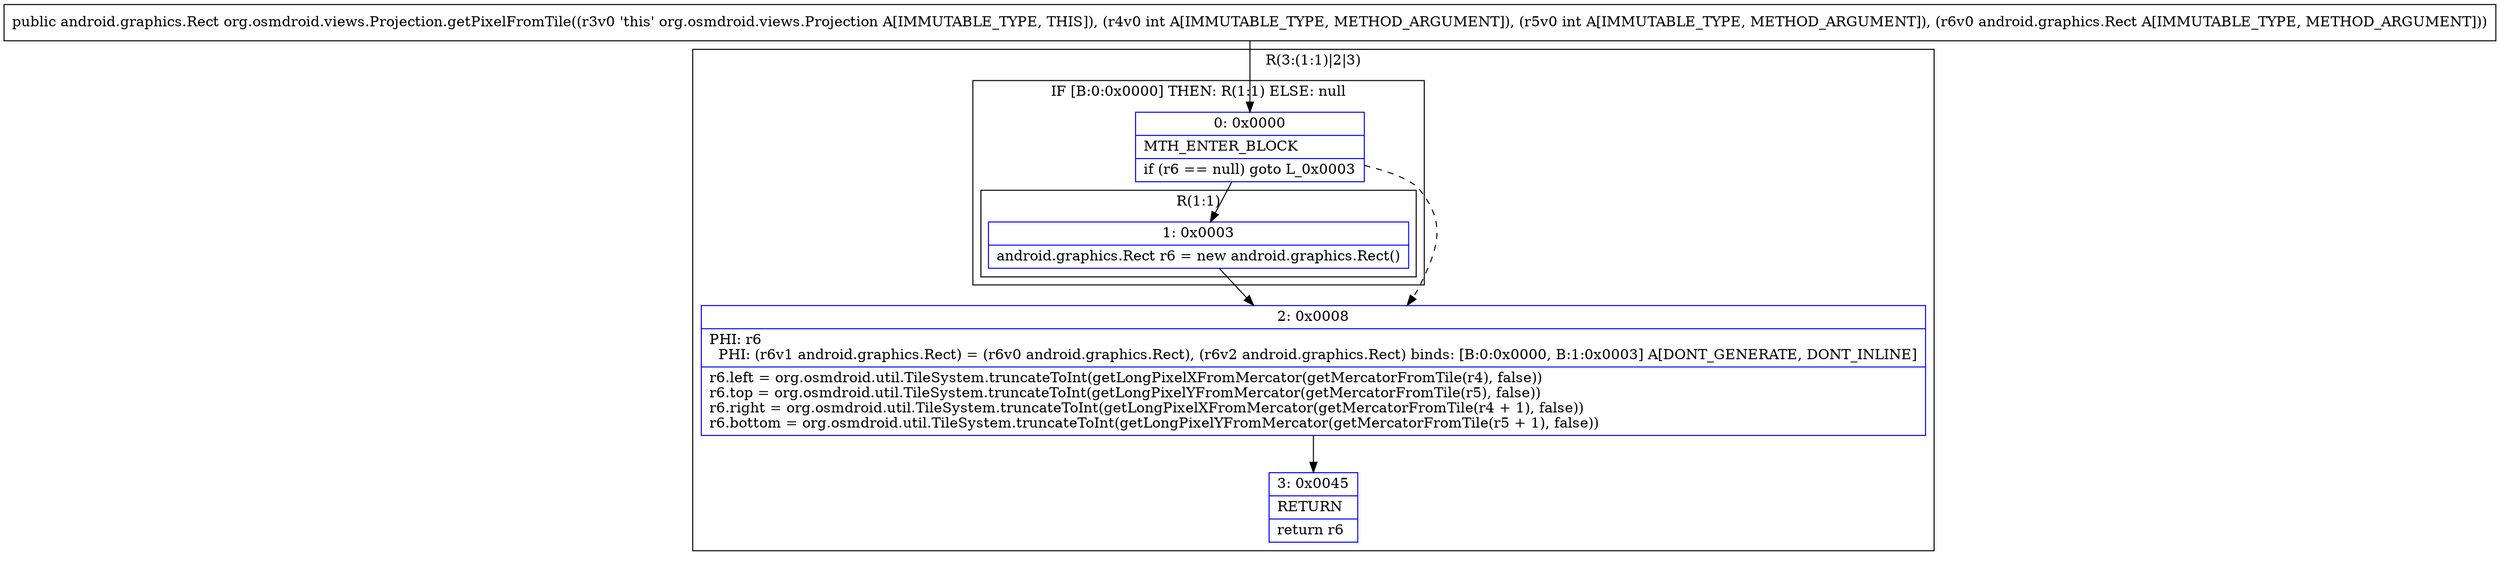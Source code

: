 digraph "CFG fororg.osmdroid.views.Projection.getPixelFromTile(IILandroid\/graphics\/Rect;)Landroid\/graphics\/Rect;" {
subgraph cluster_Region_1680493292 {
label = "R(3:(1:1)|2|3)";
node [shape=record,color=blue];
subgraph cluster_IfRegion_1630388692 {
label = "IF [B:0:0x0000] THEN: R(1:1) ELSE: null";
node [shape=record,color=blue];
Node_0 [shape=record,label="{0\:\ 0x0000|MTH_ENTER_BLOCK\l|if (r6 == null) goto L_0x0003\l}"];
subgraph cluster_Region_889574165 {
label = "R(1:1)";
node [shape=record,color=blue];
Node_1 [shape=record,label="{1\:\ 0x0003|android.graphics.Rect r6 = new android.graphics.Rect()\l}"];
}
}
Node_2 [shape=record,label="{2\:\ 0x0008|PHI: r6 \l  PHI: (r6v1 android.graphics.Rect) = (r6v0 android.graphics.Rect), (r6v2 android.graphics.Rect) binds: [B:0:0x0000, B:1:0x0003] A[DONT_GENERATE, DONT_INLINE]\l|r6.left = org.osmdroid.util.TileSystem.truncateToInt(getLongPixelXFromMercator(getMercatorFromTile(r4), false))\lr6.top = org.osmdroid.util.TileSystem.truncateToInt(getLongPixelYFromMercator(getMercatorFromTile(r5), false))\lr6.right = org.osmdroid.util.TileSystem.truncateToInt(getLongPixelXFromMercator(getMercatorFromTile(r4 + 1), false))\lr6.bottom = org.osmdroid.util.TileSystem.truncateToInt(getLongPixelYFromMercator(getMercatorFromTile(r5 + 1), false))\l}"];
Node_3 [shape=record,label="{3\:\ 0x0045|RETURN\l|return r6\l}"];
}
MethodNode[shape=record,label="{public android.graphics.Rect org.osmdroid.views.Projection.getPixelFromTile((r3v0 'this' org.osmdroid.views.Projection A[IMMUTABLE_TYPE, THIS]), (r4v0 int A[IMMUTABLE_TYPE, METHOD_ARGUMENT]), (r5v0 int A[IMMUTABLE_TYPE, METHOD_ARGUMENT]), (r6v0 android.graphics.Rect A[IMMUTABLE_TYPE, METHOD_ARGUMENT])) }"];
MethodNode -> Node_0;
Node_0 -> Node_1;
Node_0 -> Node_2[style=dashed];
Node_1 -> Node_2;
Node_2 -> Node_3;
}


